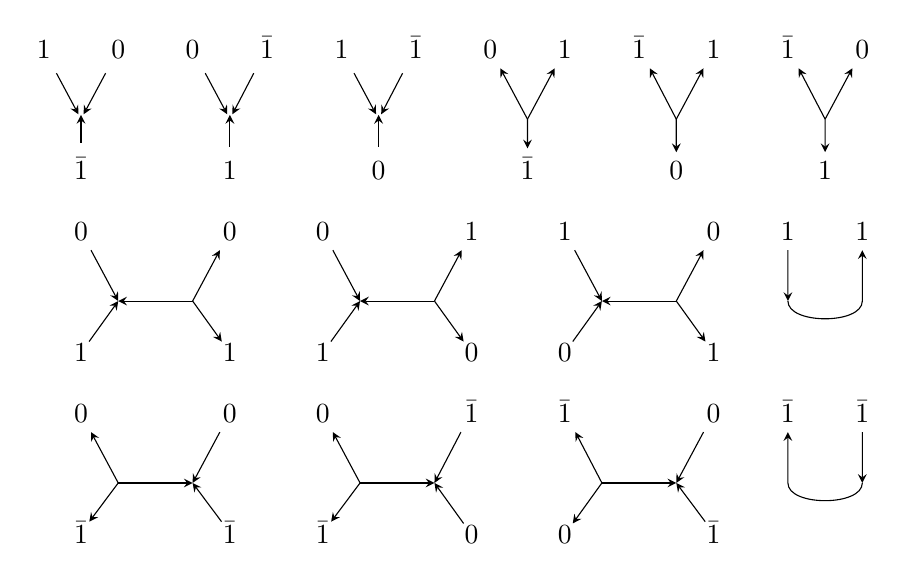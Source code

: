\begin{tikzpicture}[
	scale=.7,
	every node/.style={anchor=base},xscale=1.35,yscale=1.1,
	-->/.style={->,shorten >=2pt,shorten <=2pt,>=stealth},
	<--/.style={<-,shorten >=2pt,shorten <=2pt,>=stealth},
	--->/.style={->,shorten >=1pt,shorten <=1pt,>=stealth},
	<---/.style={<-,>=stealth},
	]
	\node (i1) at (0,0) {$1$};
	\node (ii1) at (1,0) {$0$};
	\node (d1) at (.5,-1) {};
	\node (o1) at (.5,-2) {$\bar{1}$};
	\draw[-->] (i1) -- (d1.center);
	\draw[-->] (ii1) -- (d1.center);
	\draw[<--] (d1.north) -- (o1);

	\node (i2) at (2,0) {$0$};
	\node (ii2) at (3,0) {$\bar{1}$};
	\node (d2) at (2.5,-1) {};
	\node (o2) at (2.5,-2) {$1$};
	\draw[-->] (i2) -- (d2.center);
	\draw[-->] (ii2) -- (d2.center);
	\draw[<--] (d2.north) -- (o2);

	\node (i3) at (4,0) {$1$};
	\node (ii3) at (5,0) {$\bar{1}$};
	\node (d3) at (4.5,-1) {};
	\node (o3) at (4.5,-2) {$0$};
	\draw[-->] (i3) -- (d3.center);
	\draw[-->] (ii3) -- (d3.center);
	\draw[<--] (d3.north) -- (o3);

	\node (i4) at (6,0) {$0$};
	\node (ii4) at (7,0) {$1$};
	\node (d4) at (6.5,-1) {};
	\node (o4) at (6.5,-2) {$\bar{1}$};
	\draw[<-,>=stealth] (i4) -- (d4.center);
	\draw[<-,>=stealth] (ii4) -- (d4.center);
	\draw[->,>=stealth] (d4.center) -- (o4);

	\node (i5) at (8,0) {$\bar{1}$};
	\node (ii5) at (9,0) {$1$};
	\node (d5) at (8.5,-1) {};
	\node (o5) at (8.5,-2) {$0$};
	\draw[<-,>=stealth] (i5) -- (d5.center);
	\draw[<-,>=stealth] (ii5) -- (d5.center);
	\draw[->,>=stealth] (d5.center) -- (o5);

	\node (i6) at (10,0) {$\bar{1}$};
	\node (ii6) at (11,0) {$0$};
	\node (d6) at (10.5,-1) {};
	\node (o6) at (10.5,-2) {$1$};
	\draw[<-,>=stealth] (i6) -- (d6.center);
	\draw[<-,>=stealth] (ii6) -- (d6.center);
	\draw[->,>=stealth] (d6.center) -- (o6);

	\node (i21) at (.5,-3) {$0$};
	\node (ii21) at (2.5,-3) {$0$};
	\node (d21) at (1,-4) {};
	\node (dd21) at (2,-4) {};
	\node (o21) at (.5,-5) {$1$};
	\node (oo21) at (2.5,-5) {$1$};
	\draw[->,>=stealth] (i21) -- (d21.center);
	\draw[<-,>=stealth] (ii21) -- (dd21.center);
	\draw[<-,>=stealth] (d21.center) -- (dd21.center);
	\draw[<-,>=stealth, shorten >=5pt] (d21.center) -- (o21.center);
	\draw[->,>=stealth, shorten >=5pt] (dd21.center) -- (oo21.center);

	\node (i22) at (3.75,-3) {$0$};
	\node (ii22) at (5.75,-3) {$1$};
	\node (d22) at (4.25,-4) {};
	\node (dd22) at (5.25,-4) {};
	\node (o22) at (3.75,-5) {$1$};
	\node (oo22) at (5.75,-5) {$0$};
	\draw[->,>=stealth] (i22) -- (d22.center);
	\draw[<-,>=stealth] (ii22) -- (dd22.center);
	\draw[<-,>=stealth] (d22.center) -- (dd22.center);
	\draw[<-,>=stealth, shorten >=5pt] (d22.center) -- (o22.center);
	\draw[->,>=stealth, shorten >=5pt] (dd22.center) -- (oo22.center);

	\node (i23) at (7,-3) {$1$};
	\node (ii23) at (9,-3) {$0$};
	\node (d23) at (7.5,-4) {};
	\node (dd23) at (8.5,-4) {};
	\node (o23) at (7,-5) {$0$};
	\node (oo23) at (9,-5) {$1$};
	\draw[->,>=stealth] (i23) -- (d23.center);
	\draw[<-,>=stealth] (ii23) -- (dd23.center);
	\draw[<-,>=stealth] (d23.center) -- (dd23.center);
	\draw[<-,>=stealth, shorten >=5pt] (d23.center) -- (o23.center);
	\draw[->,>=stealth, shorten >=5pt] (dd23.center) -- (oo23.center);

	\node (i24) at (10,-3) {$1$};
	\node (ii24) at (11,-3) {$1$};
	\node (d24) at (10,-4) {};
	\node (dd24) at (11,-4) {};
	\draw[->,>=stealth] (i24) -- (d24.center);
	\draw[<-,>=stealth] (ii24) -- (dd24.center);
	\draw (d24.center) edge [-,>=stealth,bend right=90] (dd24.center);

	\node (i31) at (.5,-6) {$0$};
	\node (ii31) at (2.5,-6) {$0$};
	\node (d31) at (1,-7) {};
	\node (dd31) at (2,-7) {};
	\node (o31) at (.5,-8) {$\bar{1}$};
	\node (oo31) at (2.5,-8) {$\bar{1}$};
	\draw[<-,>=stealth] (i31) -- (d31.center);
	\draw[->,>=stealth] (ii31) -- (dd31.center);
	\draw[->,>=stealth] (d31.center) -- (dd31.center);
	\draw[->,>=stealth, shorten >=5pt] (d31.center) -- (o31.center);
	\draw[<-,>=stealth, shorten >=5pt] (dd31.center) -- (oo31.center);

	\node (i32) at (3.75,-6) {$0$};
	\node (ii32) at (5.75,-6) {$\bar{1}$};
	\node (d32) at (4.25,-7) {};
	\node (dd32) at (5.25,-7) {};
	\node (o32) at (3.75,-8) {$\bar{1}$};
	\node (oo32) at (5.75,-8) {$0$};
	\draw[<-,>=stealth] (i32) -- (d32.center);
	\draw[->,>=stealth] (ii32) -- (dd32.center);
	\draw[->,>=stealth] (d32.center) -- (dd32.center);
	\draw[->,>=stealth, shorten >=5pt] (d32.center) -- (o32.center);
	\draw[<-,>=stealth, shorten >=5pt] (dd32.center) -- (oo32.center);

	\node (i33) at (7,-6) {$\bar{1}$};
	\node (ii33) at (9,-6) {$0$};
	\node (d33) at (7.5,-7) {};
	\node (dd33) at (8.5,-7) {};
	\node (o33) at (7,-8) {$0$};
	\node (oo33) at (9,-8) {$\bar{1}$};
	\draw[<-,>=stealth] (i33) -- (d33.center);
	\draw[->,>=stealth] (ii33) -- (dd33.center);
	\draw[->,>=stealth] (d33.center) -- (dd33.center);
	\draw[->,>=stealth, shorten >=5pt] (d33.center) -- (o33.center);
	\draw[<-,>=stealth, shorten >=5pt] (dd33.center) -- (oo33.center);

	\node (i34) at (10,-6) {$\bar{1}$};
	\node (ii34) at (11,-6) {$\bar{1}$};
	\node (d34) at (10,-7) {};
	\node (dd34) at (11,-7) {};
	\draw[<-,>=stealth] (i34) -- (d34.center);
	\draw[->,>=stealth] (ii34) -- (dd34.center);
	\draw (d34.center) edge [-,>=stealth,bend right=90] (dd34.center);

\end{tikzpicture}
